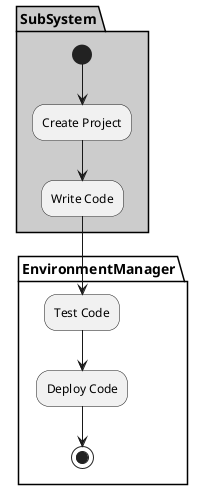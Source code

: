 @startuml

partition "EnvironmentManager" {

}

partition SubSystem  #cccccc {
  (*) --> "Create Project"
  --> "Write Code"
}

partition "EnvironmentManager" {
  "Write Code" --> "Test Code"
  "Test Code" --> "Deploy Code"
  "Deploy Code" --> (*)
}

@enduml
